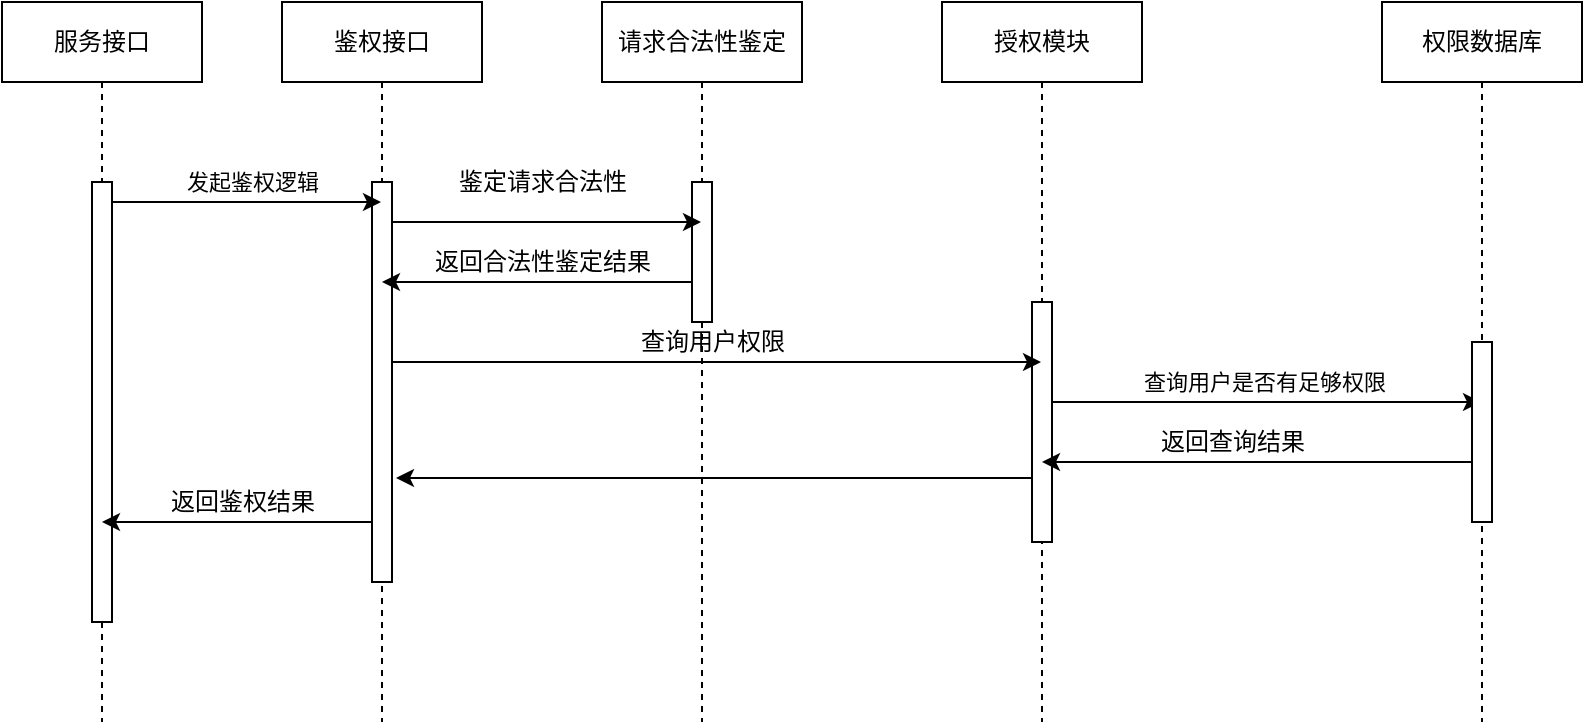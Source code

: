 <mxfile version="14.9.5" type="github"><diagram id="wgwEC6U9KtvVkRMnJ9dy" name="Page-1"><mxGraphModel dx="1426" dy="737" grid="1" gridSize="10" guides="1" tooltips="1" connect="1" arrows="1" fold="1" page="1" pageScale="1" pageWidth="827" pageHeight="1169" math="0" shadow="0"><root><mxCell id="0"/><mxCell id="1" parent="0"/><mxCell id="AvFS7q40UL84Hj_ufNhI-12" value="鉴权接口" style="shape=umlLifeline;perimeter=lifelinePerimeter;whiteSpace=wrap;html=1;container=1;collapsible=0;recursiveResize=0;outlineConnect=0;" parent="1" vertex="1"><mxGeometry x="300" y="230" width="100" height="360" as="geometry"/></mxCell><mxCell id="AvFS7q40UL84Hj_ufNhI-13" value="" style="html=1;points=[];perimeter=orthogonalPerimeter;" parent="AvFS7q40UL84Hj_ufNhI-12" vertex="1"><mxGeometry x="45" y="90" width="10" height="200" as="geometry"/></mxCell><mxCell id="AvFS7q40UL84Hj_ufNhI-14" value="授权模块" style="shape=umlLifeline;perimeter=lifelinePerimeter;whiteSpace=wrap;html=1;container=1;collapsible=0;recursiveResize=0;outlineConnect=0;" parent="1" vertex="1"><mxGeometry x="630" y="230" width="100" height="360" as="geometry"/></mxCell><mxCell id="AvFS7q40UL84Hj_ufNhI-15" value="" style="html=1;points=[];perimeter=orthogonalPerimeter;" parent="AvFS7q40UL84Hj_ufNhI-14" vertex="1"><mxGeometry x="45" y="150" width="10" height="120" as="geometry"/></mxCell><mxCell id="AvFS7q40UL84Hj_ufNhI-16" value="权限数据库" style="shape=umlLifeline;perimeter=lifelinePerimeter;whiteSpace=wrap;html=1;container=1;collapsible=0;recursiveResize=0;outlineConnect=0;" parent="1" vertex="1"><mxGeometry x="850" y="230" width="100" height="360" as="geometry"/></mxCell><mxCell id="AvFS7q40UL84Hj_ufNhI-21" style="edgeStyle=none;rounded=0;orthogonalLoop=1;jettySize=auto;html=1;" parent="1" source="AvFS7q40UL84Hj_ufNhI-15" target="AvFS7q40UL84Hj_ufNhI-16" edge="1"><mxGeometry relative="1" as="geometry"><Array as="points"><mxPoint x="790" y="430"/></Array></mxGeometry></mxCell><mxCell id="AvFS7q40UL84Hj_ufNhI-22" value="查询用户是否有足够权限" style="edgeLabel;html=1;align=center;verticalAlign=middle;resizable=0;points=[];" parent="AvFS7q40UL84Hj_ufNhI-21" vertex="1" connectable="0"><mxGeometry x="-0.063" y="-3" relative="1" as="geometry"><mxPoint x="5" y="-13" as="offset"/></mxGeometry></mxCell><mxCell id="AvFS7q40UL84Hj_ufNhI-25" value="返回查询结果" style="text;html=1;align=center;verticalAlign=middle;resizable=0;points=[];autosize=1;strokeColor=none;" parent="1" vertex="1"><mxGeometry x="730" y="440" width="90" height="20" as="geometry"/></mxCell><mxCell id="Iv3HE3mNwzPWJNKntoES-15" style="edgeStyle=none;rounded=0;orthogonalLoop=1;jettySize=auto;html=1;" edge="1" parent="1" source="AvFS7q40UL84Hj_ufNhI-28" target="AvFS7q40UL84Hj_ufNhI-14"><mxGeometry relative="1" as="geometry"><Array as="points"><mxPoint x="820" y="460"/></Array></mxGeometry></mxCell><mxCell id="AvFS7q40UL84Hj_ufNhI-28" value="" style="html=1;points=[];perimeter=orthogonalPerimeter;" parent="1" vertex="1"><mxGeometry x="895" y="400" width="10" height="90" as="geometry"/></mxCell><mxCell id="AvFS7q40UL84Hj_ufNhI-35" value="服务接口" style="shape=umlLifeline;perimeter=lifelinePerimeter;whiteSpace=wrap;html=1;container=1;collapsible=0;recursiveResize=0;outlineConnect=0;" parent="1" vertex="1"><mxGeometry x="160" y="230" width="100" height="360" as="geometry"/></mxCell><mxCell id="AvFS7q40UL84Hj_ufNhI-36" value="" style="html=1;points=[];perimeter=orthogonalPerimeter;" parent="AvFS7q40UL84Hj_ufNhI-35" vertex="1"><mxGeometry x="45" y="90" width="10" height="220" as="geometry"/></mxCell><mxCell id="AvFS7q40UL84Hj_ufNhI-37" style="edgeStyle=none;rounded=0;orthogonalLoop=1;jettySize=auto;html=1;" parent="1" source="AvFS7q40UL84Hj_ufNhI-36" target="AvFS7q40UL84Hj_ufNhI-12" edge="1"><mxGeometry relative="1" as="geometry"><Array as="points"><mxPoint x="270" y="330"/></Array></mxGeometry></mxCell><mxCell id="AvFS7q40UL84Hj_ufNhI-39" value="&lt;span style=&quot;font-size: 11px ; background-color: rgb(255 , 255 , 255)&quot;&gt;发起鉴权逻辑&lt;/span&gt;" style="text;html=1;align=center;verticalAlign=middle;resizable=0;points=[];autosize=1;strokeColor=none;" parent="1" vertex="1"><mxGeometry x="240" y="310" width="90" height="20" as="geometry"/></mxCell><mxCell id="AvFS7q40UL84Hj_ufNhI-40" style="edgeStyle=none;rounded=0;orthogonalLoop=1;jettySize=auto;html=1;" parent="1" source="AvFS7q40UL84Hj_ufNhI-13" target="AvFS7q40UL84Hj_ufNhI-35" edge="1"><mxGeometry relative="1" as="geometry"><Array as="points"><mxPoint x="260" y="490"/></Array></mxGeometry></mxCell><mxCell id="AvFS7q40UL84Hj_ufNhI-41" value="返回鉴权结果" style="text;html=1;align=center;verticalAlign=middle;resizable=0;points=[];autosize=1;strokeColor=none;" parent="1" vertex="1"><mxGeometry x="235" y="470" width="90" height="20" as="geometry"/></mxCell><mxCell id="Iv3HE3mNwzPWJNKntoES-2" value="请求合法性鉴定" style="shape=umlLifeline;perimeter=lifelinePerimeter;whiteSpace=wrap;html=1;container=1;collapsible=0;recursiveResize=0;outlineConnect=0;" vertex="1" parent="1"><mxGeometry x="460" y="230" width="100" height="360" as="geometry"/></mxCell><mxCell id="Iv3HE3mNwzPWJNKntoES-3" value="" style="html=1;points=[];perimeter=orthogonalPerimeter;" vertex="1" parent="Iv3HE3mNwzPWJNKntoES-2"><mxGeometry x="45" y="90" width="10" height="70" as="geometry"/></mxCell><mxCell id="Iv3HE3mNwzPWJNKntoES-4" style="rounded=0;orthogonalLoop=1;jettySize=auto;html=1;" edge="1" parent="1" source="AvFS7q40UL84Hj_ufNhI-13" target="Iv3HE3mNwzPWJNKntoES-2"><mxGeometry relative="1" as="geometry"><Array as="points"><mxPoint x="410" y="340"/></Array></mxGeometry></mxCell><mxCell id="Iv3HE3mNwzPWJNKntoES-5" value="鉴定请求合法性" style="text;html=1;align=center;verticalAlign=middle;resizable=0;points=[];autosize=1;strokeColor=none;" vertex="1" parent="1"><mxGeometry x="380" y="310" width="100" height="20" as="geometry"/></mxCell><mxCell id="Iv3HE3mNwzPWJNKntoES-6" style="edgeStyle=none;rounded=0;orthogonalLoop=1;jettySize=auto;html=1;" edge="1" parent="1" source="Iv3HE3mNwzPWJNKntoES-3" target="AvFS7q40UL84Hj_ufNhI-12"><mxGeometry relative="1" as="geometry"><Array as="points"><mxPoint x="390" y="370"/></Array></mxGeometry></mxCell><mxCell id="Iv3HE3mNwzPWJNKntoES-7" value="返回合法性鉴定结果" style="text;html=1;align=center;verticalAlign=middle;resizable=0;points=[];autosize=1;strokeColor=none;" vertex="1" parent="1"><mxGeometry x="370" y="350" width="120" height="20" as="geometry"/></mxCell><mxCell id="Iv3HE3mNwzPWJNKntoES-11" style="edgeStyle=none;rounded=0;orthogonalLoop=1;jettySize=auto;html=1;" edge="1" parent="1" source="AvFS7q40UL84Hj_ufNhI-13" target="AvFS7q40UL84Hj_ufNhI-14"><mxGeometry relative="1" as="geometry"><Array as="points"><mxPoint x="620" y="410"/></Array></mxGeometry></mxCell><mxCell id="Iv3HE3mNwzPWJNKntoES-12" value="查询用户权限" style="text;html=1;align=center;verticalAlign=middle;resizable=0;points=[];autosize=1;strokeColor=none;" vertex="1" parent="1"><mxGeometry x="470" y="390" width="90" height="20" as="geometry"/></mxCell><mxCell id="Iv3HE3mNwzPWJNKntoES-14" style="edgeStyle=none;rounded=0;orthogonalLoop=1;jettySize=auto;html=1;entryX=1.2;entryY=0.74;entryDx=0;entryDy=0;entryPerimeter=0;" edge="1" parent="1" source="AvFS7q40UL84Hj_ufNhI-15" target="AvFS7q40UL84Hj_ufNhI-13"><mxGeometry relative="1" as="geometry"/></mxCell></root></mxGraphModel></diagram></mxfile>